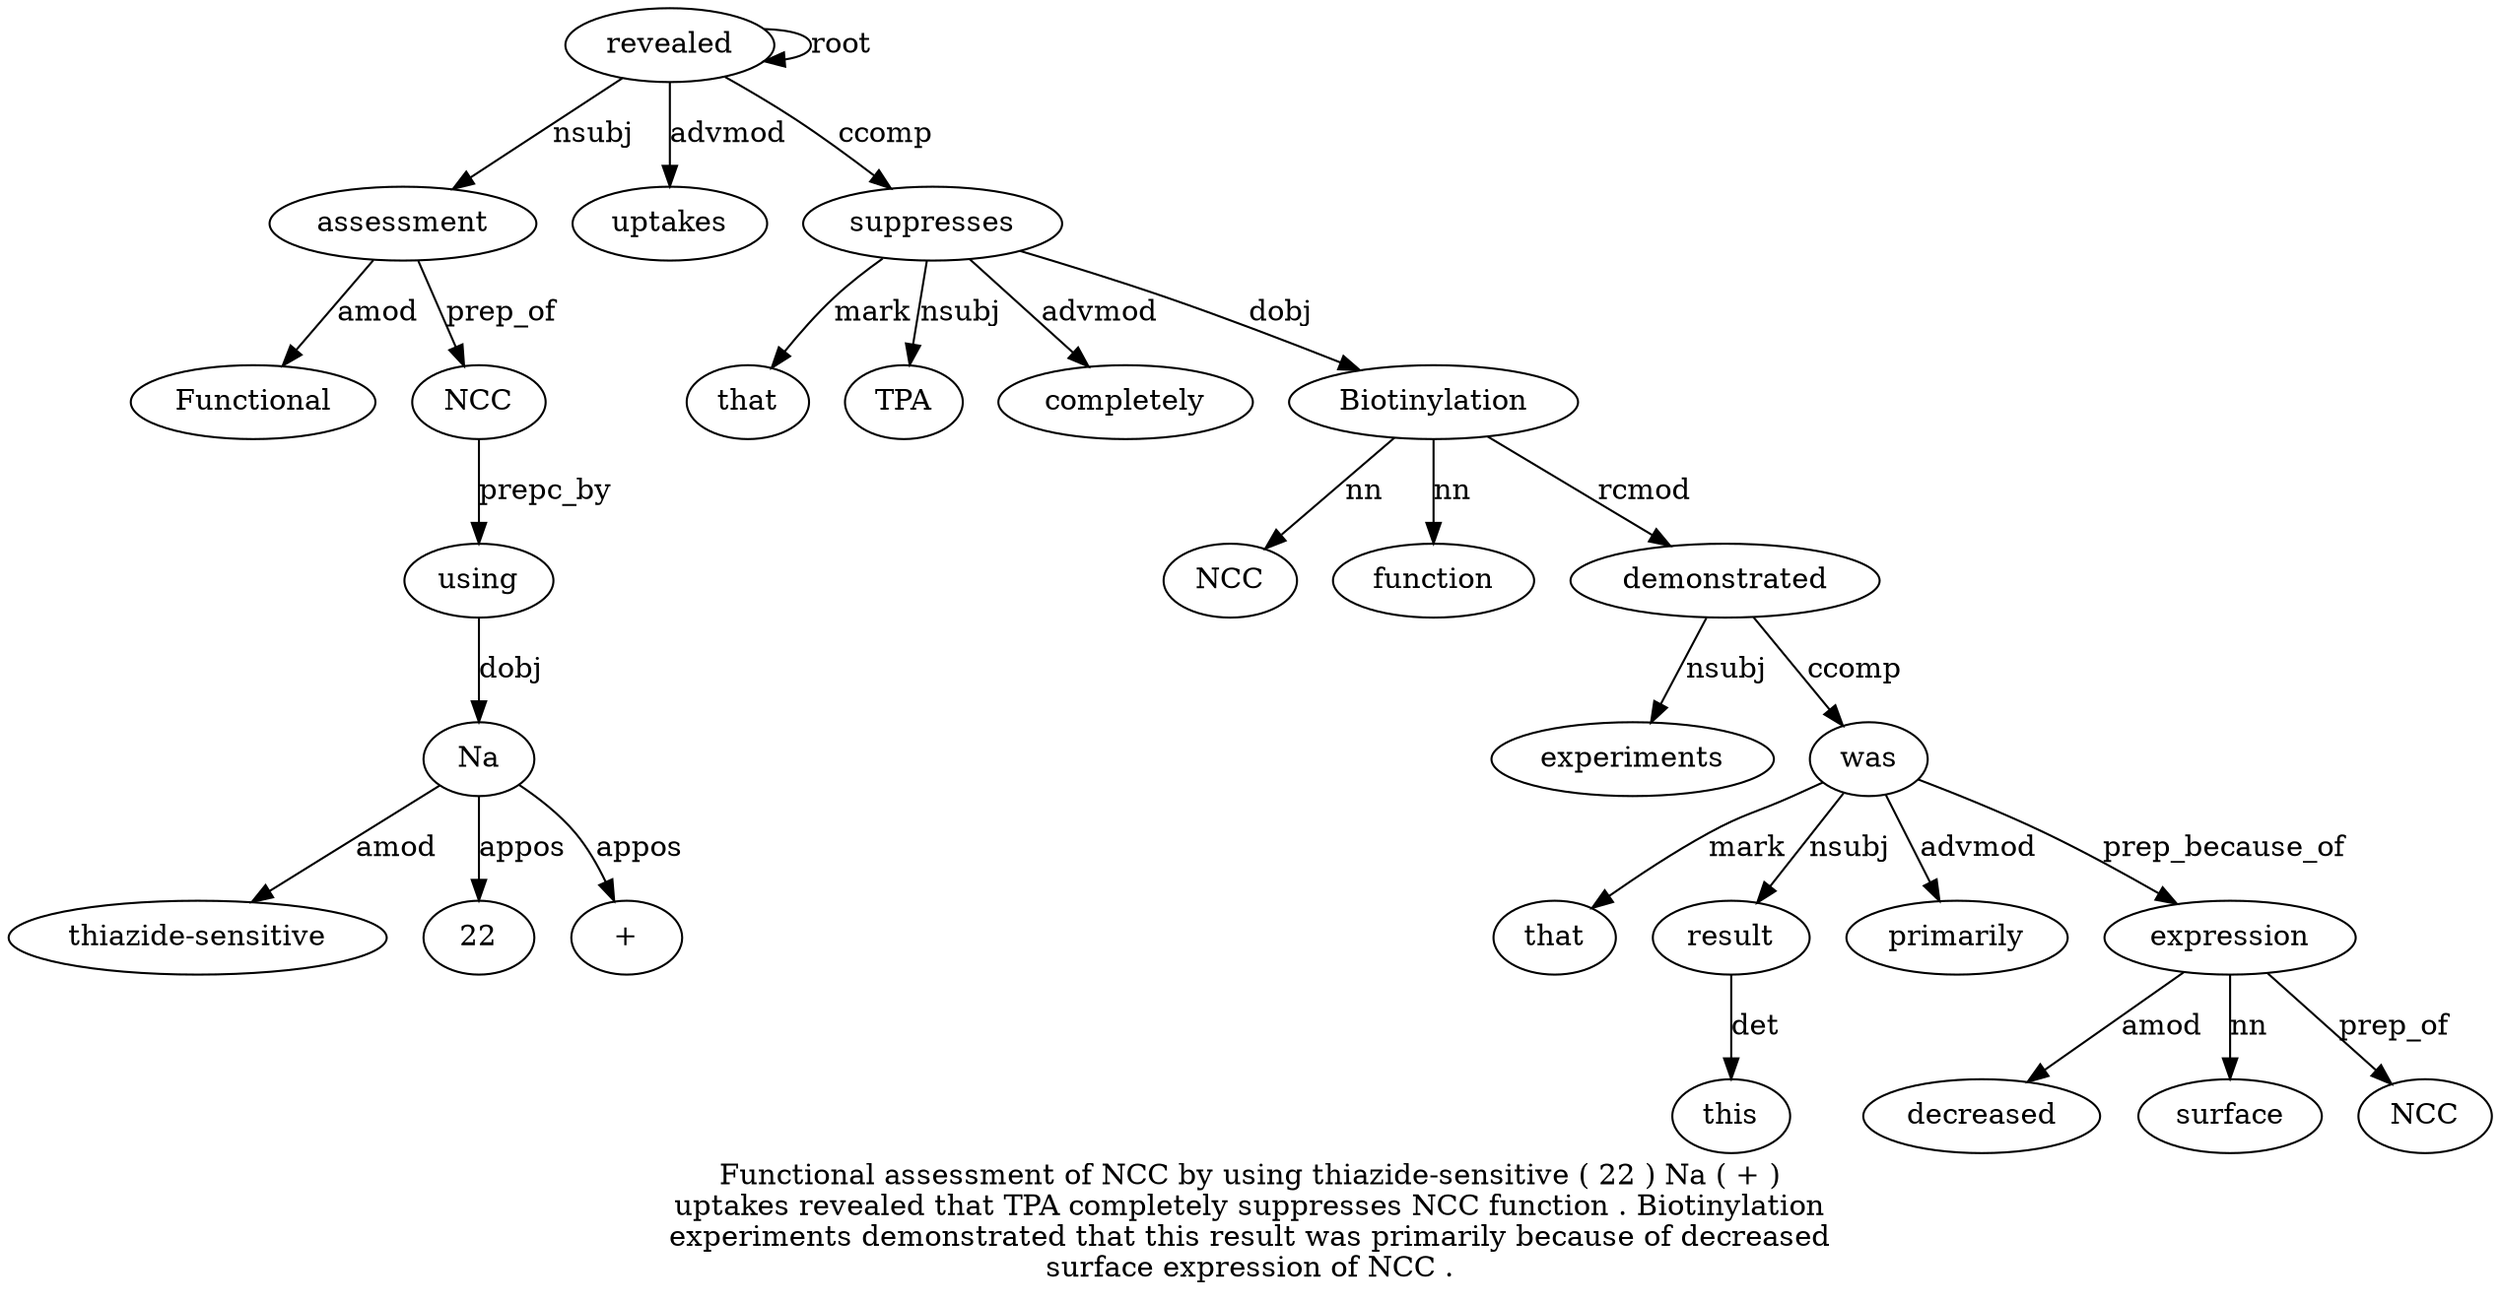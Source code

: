 digraph "Functional assessment of NCC by using thiazide-sensitive ( 22 ) Na ( + ) uptakes revealed that TPA completely suppresses NCC function . Biotinylation experiments demonstrated that this result was primarily because of decreased surface expression of NCC ." {
label="Functional assessment of NCC by using thiazide-sensitive ( 22 ) Na ( + )
uptakes revealed that TPA completely suppresses NCC function . Biotinylation
experiments demonstrated that this result was primarily because of decreased
surface expression of NCC .";
assessment2 [style=filled, fillcolor=white, label=assessment];
Functional1 [style=filled, fillcolor=white, label=Functional];
assessment2 -> Functional1  [label=amod];
revealed16 [style=filled, fillcolor=white, label=revealed];
revealed16 -> assessment2  [label=nsubj];
NCC4 [style=filled, fillcolor=white, label=NCC];
assessment2 -> NCC4  [label=prep_of];
using6 [style=filled, fillcolor=white, label=using];
NCC4 -> using6  [label=prepc_by];
Na11 [style=filled, fillcolor=white, label=Na];
"thiazide-sensitive7" [style=filled, fillcolor=white, label="thiazide-sensitive"];
Na11 -> "thiazide-sensitive7"  [label=amod];
229 [style=filled, fillcolor=white, label=22];
Na11 -> 229  [label=appos];
using6 -> Na11  [label=dobj];
"+13" [style=filled, fillcolor=white, label="+"];
Na11 -> "+13"  [label=appos];
uptakes15 [style=filled, fillcolor=white, label=uptakes];
revealed16 -> uptakes15  [label=advmod];
revealed16 -> revealed16  [label=root];
suppresses20 [style=filled, fillcolor=white, label=suppresses];
that17 [style=filled, fillcolor=white, label=that];
suppresses20 -> that17  [label=mark];
TPA18 [style=filled, fillcolor=white, label=TPA];
suppresses20 -> TPA18  [label=nsubj];
completely19 [style=filled, fillcolor=white, label=completely];
suppresses20 -> completely19  [label=advmod];
revealed16 -> suppresses20  [label=ccomp];
Biotinylation24 [style=filled, fillcolor=white, label=Biotinylation];
NCC21 [style=filled, fillcolor=white, label=NCC];
Biotinylation24 -> NCC21  [label=nn];
function22 [style=filled, fillcolor=white, label=function];
Biotinylation24 -> function22  [label=nn];
suppresses20 -> Biotinylation24  [label=dobj];
demonstrated26 [style=filled, fillcolor=white, label=demonstrated];
experiments25 [style=filled, fillcolor=white, label=experiments];
demonstrated26 -> experiments25  [label=nsubj];
Biotinylation24 -> demonstrated26  [label=rcmod];
was30 [style=filled, fillcolor=white, label=was];
that27 [style=filled, fillcolor=white, label=that];
was30 -> that27  [label=mark];
result29 [style=filled, fillcolor=white, label=result];
this28 [style=filled, fillcolor=white, label=this];
result29 -> this28  [label=det];
was30 -> result29  [label=nsubj];
demonstrated26 -> was30  [label=ccomp];
primarily31 [style=filled, fillcolor=white, label=primarily];
was30 -> primarily31  [label=advmod];
expression36 [style=filled, fillcolor=white, label=expression];
decreased34 [style=filled, fillcolor=white, label=decreased];
expression36 -> decreased34  [label=amod];
surface35 [style=filled, fillcolor=white, label=surface];
expression36 -> surface35  [label=nn];
was30 -> expression36  [label=prep_because_of];
NCC38 [style=filled, fillcolor=white, label=NCC];
expression36 -> NCC38  [label=prep_of];
}
